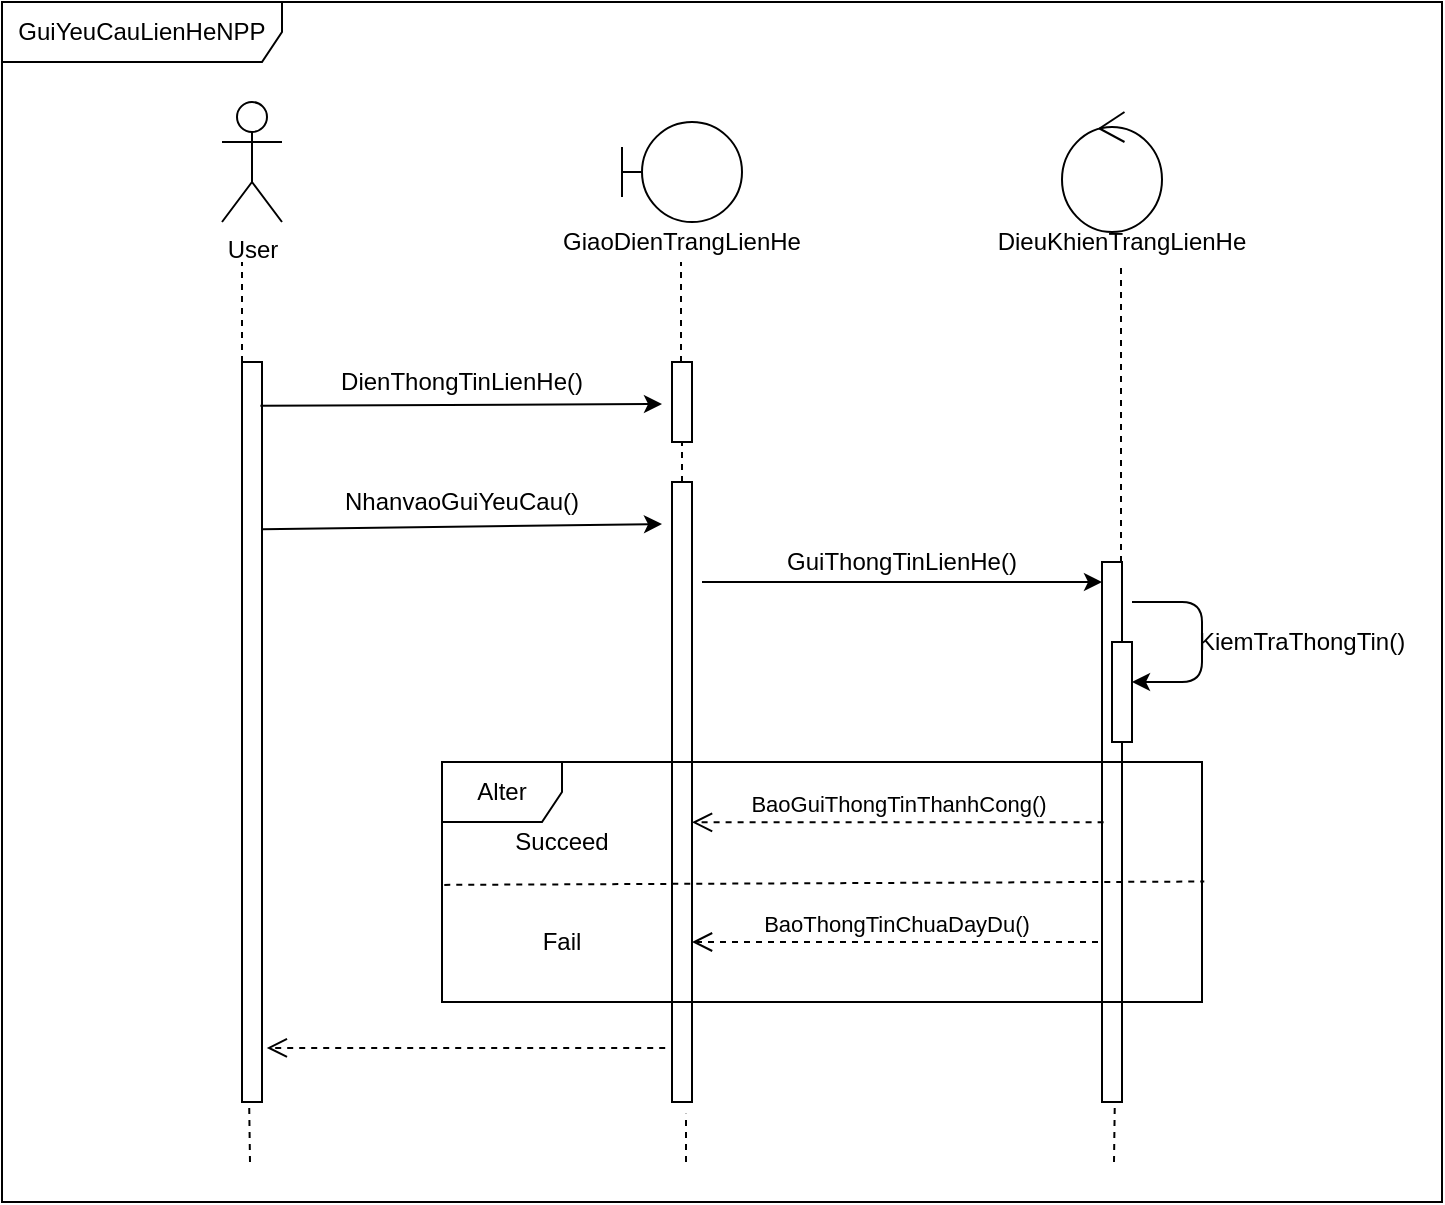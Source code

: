 <mxfile version="13.11.0" type="github"><diagram id="JMzQzQhul0BtLCmh5uj2" name="Page-1"><mxGraphModel dx="1888" dy="548" grid="1" gridSize="10" guides="1" tooltips="1" connect="1" arrows="1" fold="1" page="1" pageScale="1" pageWidth="850" pageHeight="1100" math="0" shadow="0"><root><mxCell id="0"/><mxCell id="1" parent="0"/><mxCell id="4I9PjdyN7WUxk1m38je3-1" value="User" style="shape=umlActor;verticalLabelPosition=bottom;verticalAlign=top;html=1;outlineConnect=0;" vertex="1" parent="1"><mxGeometry x="70" y="50" width="30" height="60" as="geometry"/></mxCell><mxCell id="4I9PjdyN7WUxk1m38je3-9" value="" style="shape=umlBoundary;whiteSpace=wrap;html=1;" vertex="1" parent="1"><mxGeometry x="270" y="60" width="60" height="50" as="geometry"/></mxCell><mxCell id="4I9PjdyN7WUxk1m38je3-10" value="" style="ellipse;shape=umlControl;whiteSpace=wrap;html=1;" vertex="1" parent="1"><mxGeometry x="490" y="55" width="50" height="60" as="geometry"/></mxCell><mxCell id="4I9PjdyN7WUxk1m38je3-11" value="GiaoDienTrangLienHe" style="text;html=1;strokeColor=none;fillColor=none;align=center;verticalAlign=middle;whiteSpace=wrap;rounded=0;" vertex="1" parent="1"><mxGeometry x="280" y="110" width="40" height="20" as="geometry"/></mxCell><mxCell id="4I9PjdyN7WUxk1m38je3-12" value="DieuKhienTrangLienHe" style="text;html=1;strokeColor=none;fillColor=none;align=center;verticalAlign=middle;whiteSpace=wrap;rounded=0;" vertex="1" parent="1"><mxGeometry x="500" y="110" width="40" height="20" as="geometry"/></mxCell><mxCell id="4I9PjdyN7WUxk1m38je3-14" value="" style="endArrow=none;dashed=1;html=1;" edge="1" parent="1"><mxGeometry width="50" height="50" relative="1" as="geometry"><mxPoint x="80" y="180" as="sourcePoint"/><mxPoint x="80" y="130" as="targetPoint"/></mxGeometry></mxCell><mxCell id="4I9PjdyN7WUxk1m38je3-15" value="" style="html=1;points=[];perimeter=orthogonalPerimeter;" vertex="1" parent="1"><mxGeometry x="80" y="180" width="10" height="370" as="geometry"/></mxCell><mxCell id="4I9PjdyN7WUxk1m38je3-17" value="" style="endArrow=none;dashed=1;html=1;" edge="1" parent="1" source="4I9PjdyN7WUxk1m38je3-26"><mxGeometry width="50" height="50" relative="1" as="geometry"><mxPoint x="519.5" y="170" as="sourcePoint"/><mxPoint x="519.5" y="130" as="targetPoint"/></mxGeometry></mxCell><mxCell id="4I9PjdyN7WUxk1m38je3-18" value="" style="endArrow=none;dashed=1;html=1;" edge="1" parent="1" source="4I9PjdyN7WUxk1m38je3-37"><mxGeometry width="50" height="50" relative="1" as="geometry"><mxPoint x="299.5" y="170" as="sourcePoint"/><mxPoint x="299.5" y="130" as="targetPoint"/></mxGeometry></mxCell><mxCell id="4I9PjdyN7WUxk1m38je3-20" style="edgeStyle=orthogonalEdgeStyle;rounded=0;orthogonalLoop=1;jettySize=auto;html=1;exitX=0.5;exitY=1;exitDx=0;exitDy=0;" edge="1" parent="1"><mxGeometry relative="1" as="geometry"><mxPoint x="300" y="130" as="sourcePoint"/><mxPoint x="300" y="130" as="targetPoint"/></mxGeometry></mxCell><mxCell id="4I9PjdyN7WUxk1m38je3-23" value="" style="endArrow=classic;html=1;exitX=0.92;exitY=0.059;exitDx=0;exitDy=0;exitPerimeter=0;" edge="1" parent="1" source="4I9PjdyN7WUxk1m38je3-15"><mxGeometry width="50" height="50" relative="1" as="geometry"><mxPoint x="400" y="240" as="sourcePoint"/><mxPoint x="290" y="201" as="targetPoint"/><Array as="points"/></mxGeometry></mxCell><mxCell id="4I9PjdyN7WUxk1m38je3-24" value="" style="html=1;points=[];perimeter=orthogonalPerimeter;" vertex="1" parent="1"><mxGeometry x="295" y="240" width="10" height="310" as="geometry"/></mxCell><mxCell id="4I9PjdyN7WUxk1m38je3-25" value="DienThongTinLienHe()" style="text;html=1;strokeColor=none;fillColor=none;align=center;verticalAlign=middle;whiteSpace=wrap;rounded=0;" vertex="1" parent="1"><mxGeometry x="170" y="180" width="40" height="20" as="geometry"/></mxCell><mxCell id="4I9PjdyN7WUxk1m38je3-26" value="" style="html=1;points=[];perimeter=orthogonalPerimeter;" vertex="1" parent="1"><mxGeometry x="510" y="280" width="10" height="270" as="geometry"/></mxCell><mxCell id="4I9PjdyN7WUxk1m38je3-28" value="" style="endArrow=classic;html=1;" edge="1" parent="1" target="4I9PjdyN7WUxk1m38je3-26"><mxGeometry width="50" height="50" relative="1" as="geometry"><mxPoint x="310" y="290" as="sourcePoint"/><mxPoint x="450" y="190" as="targetPoint"/><Array as="points"><mxPoint x="410" y="290"/></Array></mxGeometry></mxCell><mxCell id="4I9PjdyN7WUxk1m38je3-29" value="GuiThongTinLienHe()" style="text;html=1;strokeColor=none;fillColor=none;align=center;verticalAlign=middle;whiteSpace=wrap;rounded=0;" vertex="1" parent="1"><mxGeometry x="390" y="270" width="40" height="20" as="geometry"/></mxCell><mxCell id="4I9PjdyN7WUxk1m38je3-30" value="" style="html=1;points=[];perimeter=orthogonalPerimeter;" vertex="1" parent="1"><mxGeometry x="515" y="320" width="10" height="50" as="geometry"/></mxCell><mxCell id="4I9PjdyN7WUxk1m38je3-31" value="" style="endArrow=classic;html=1;" edge="1" parent="1" target="4I9PjdyN7WUxk1m38je3-30"><mxGeometry width="50" height="50" relative="1" as="geometry"><mxPoint x="525" y="300" as="sourcePoint"/><mxPoint x="535" y="300" as="targetPoint"/><Array as="points"><mxPoint x="560" y="300"/><mxPoint x="560" y="340"/></Array></mxGeometry></mxCell><mxCell id="4I9PjdyN7WUxk1m38je3-33" value="KiemTraThongTin()" style="text;html=1;strokeColor=none;fillColor=none;align=center;verticalAlign=middle;whiteSpace=wrap;rounded=0;" vertex="1" parent="1"><mxGeometry x="590" y="310" width="40" height="20" as="geometry"/></mxCell><mxCell id="4I9PjdyN7WUxk1m38je3-36" value="BaoGuiThongTinThanhCong()" style="html=1;verticalAlign=bottom;endArrow=open;dashed=1;endSize=8;exitX=0.08;exitY=0.482;exitDx=0;exitDy=0;exitPerimeter=0;" edge="1" parent="1" source="4I9PjdyN7WUxk1m38je3-26" target="4I9PjdyN7WUxk1m38je3-24"><mxGeometry relative="1" as="geometry"><mxPoint x="507" y="380" as="sourcePoint"/><mxPoint x="380" y="300" as="targetPoint"/></mxGeometry></mxCell><mxCell id="4I9PjdyN7WUxk1m38je3-37" value="" style="html=1;points=[];perimeter=orthogonalPerimeter;" vertex="1" parent="1"><mxGeometry x="295" y="180" width="10" height="40" as="geometry"/></mxCell><mxCell id="4I9PjdyN7WUxk1m38je3-38" value="" style="endArrow=none;dashed=1;html=1;" edge="1" parent="1" source="4I9PjdyN7WUxk1m38je3-24" target="4I9PjdyN7WUxk1m38je3-37"><mxGeometry width="50" height="50" relative="1" as="geometry"><mxPoint x="299.5" y="270" as="sourcePoint"/><mxPoint x="299.5" y="130" as="targetPoint"/></mxGeometry></mxCell><mxCell id="4I9PjdyN7WUxk1m38je3-39" value="" style="endArrow=classic;html=1;exitX=1;exitY=0.226;exitDx=0;exitDy=0;exitPerimeter=0;" edge="1" parent="1" source="4I9PjdyN7WUxk1m38je3-15"><mxGeometry width="50" height="50" relative="1" as="geometry"><mxPoint x="400" y="320" as="sourcePoint"/><mxPoint x="290" y="261" as="targetPoint"/></mxGeometry></mxCell><mxCell id="4I9PjdyN7WUxk1m38je3-40" value="NhanvaoGuiYeuCau()" style="text;html=1;strokeColor=none;fillColor=none;align=center;verticalAlign=middle;whiteSpace=wrap;rounded=0;" vertex="1" parent="1"><mxGeometry x="170" y="240" width="40" height="20" as="geometry"/></mxCell><mxCell id="4I9PjdyN7WUxk1m38je3-41" value="BaoThongTinChuaDayDu()" style="html=1;verticalAlign=bottom;endArrow=open;dashed=1;endSize=8;" edge="1" parent="1" target="4I9PjdyN7WUxk1m38je3-24"><mxGeometry relative="1" as="geometry"><mxPoint x="508" y="470" as="sourcePoint"/><mxPoint x="380" y="300" as="targetPoint"/></mxGeometry></mxCell><mxCell id="4I9PjdyN7WUxk1m38je3-44" value="Alter" style="shape=umlFrame;whiteSpace=wrap;html=1;" vertex="1" parent="1"><mxGeometry x="180" y="380" width="380" height="120" as="geometry"/></mxCell><mxCell id="4I9PjdyN7WUxk1m38je3-46" value="" style="endArrow=none;dashed=1;html=1;exitX=0.003;exitY=0.512;exitDx=0;exitDy=0;exitPerimeter=0;entryX=1.003;entryY=0.498;entryDx=0;entryDy=0;entryPerimeter=0;" edge="1" parent="1" source="4I9PjdyN7WUxk1m38je3-44" target="4I9PjdyN7WUxk1m38je3-44"><mxGeometry width="50" height="50" relative="1" as="geometry"><mxPoint x="400" y="410" as="sourcePoint"/><mxPoint x="450" y="360" as="targetPoint"/></mxGeometry></mxCell><mxCell id="4I9PjdyN7WUxk1m38je3-47" value="Succeed" style="text;html=1;strokeColor=none;fillColor=none;align=center;verticalAlign=middle;whiteSpace=wrap;rounded=0;" vertex="1" parent="1"><mxGeometry x="220" y="410" width="40" height="20" as="geometry"/></mxCell><mxCell id="4I9PjdyN7WUxk1m38je3-48" value="Fail" style="text;html=1;strokeColor=none;fillColor=none;align=center;verticalAlign=middle;whiteSpace=wrap;rounded=0;" vertex="1" parent="1"><mxGeometry x="220" y="460" width="40" height="20" as="geometry"/></mxCell><mxCell id="4I9PjdyN7WUxk1m38je3-50" value="" style="endArrow=none;dashed=1;html=1;entryX=0.36;entryY=1.005;entryDx=0;entryDy=0;entryPerimeter=0;" edge="1" parent="1" target="4I9PjdyN7WUxk1m38je3-15"><mxGeometry width="50" height="50" relative="1" as="geometry"><mxPoint x="84" y="580" as="sourcePoint"/><mxPoint x="450" y="270" as="targetPoint"/></mxGeometry></mxCell><mxCell id="4I9PjdyN7WUxk1m38je3-51" value="" style="endArrow=none;dashed=1;html=1;entryX=0.7;entryY=1.019;entryDx=0;entryDy=0;entryPerimeter=0;" edge="1" parent="1" target="4I9PjdyN7WUxk1m38je3-24"><mxGeometry width="50" height="50" relative="1" as="geometry"><mxPoint x="302" y="580" as="sourcePoint"/><mxPoint x="450" y="270" as="targetPoint"/></mxGeometry></mxCell><mxCell id="4I9PjdyN7WUxk1m38je3-52" value="" style="endArrow=none;dashed=1;html=1;entryX=0.64;entryY=1;entryDx=0;entryDy=0;entryPerimeter=0;" edge="1" parent="1" target="4I9PjdyN7WUxk1m38je3-26"><mxGeometry width="50" height="50" relative="1" as="geometry"><mxPoint x="516" y="580" as="sourcePoint"/><mxPoint x="450" y="270" as="targetPoint"/></mxGeometry></mxCell><mxCell id="4I9PjdyN7WUxk1m38je3-53" value="" style="html=1;verticalAlign=bottom;endArrow=open;dashed=1;endSize=8;entryX=1.24;entryY=0.927;entryDx=0;entryDy=0;entryPerimeter=0;exitX=-0.34;exitY=0.913;exitDx=0;exitDy=0;exitPerimeter=0;" edge="1" parent="1" source="4I9PjdyN7WUxk1m38je3-24" target="4I9PjdyN7WUxk1m38je3-15"><mxGeometry relative="1" as="geometry"><mxPoint x="460" y="420" as="sourcePoint"/><mxPoint x="380" y="420" as="targetPoint"/></mxGeometry></mxCell><mxCell id="4I9PjdyN7WUxk1m38je3-54" value="GuiYeuCauLienHeNPP" style="shape=umlFrame;whiteSpace=wrap;html=1;width=140;height=30;" vertex="1" parent="1"><mxGeometry x="-40" width="720" height="600" as="geometry"/></mxCell></root></mxGraphModel></diagram></mxfile>